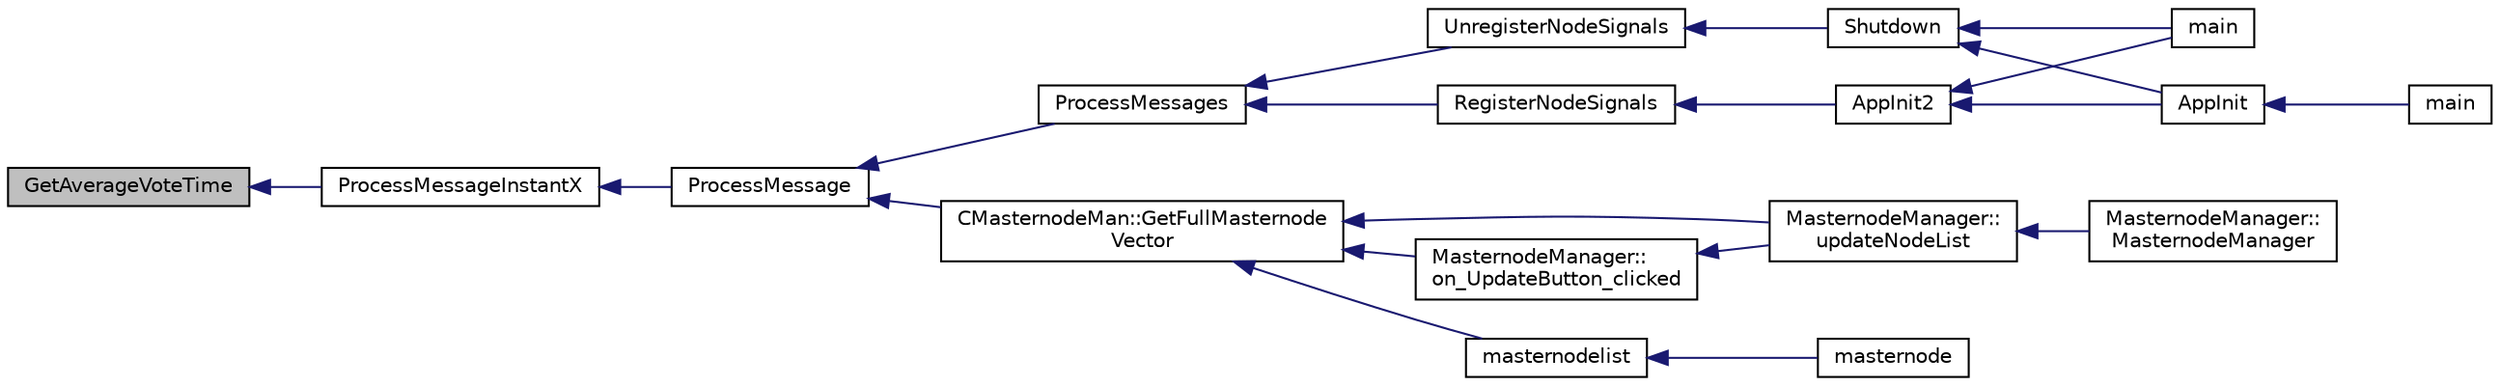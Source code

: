 digraph "GetAverageVoteTime"
{
  edge [fontname="Helvetica",fontsize="10",labelfontname="Helvetica",labelfontsize="10"];
  node [fontname="Helvetica",fontsize="10",shape=record];
  rankdir="LR";
  Node308 [label="GetAverageVoteTime",height=0.2,width=0.4,color="black", fillcolor="grey75", style="filled", fontcolor="black"];
  Node308 -> Node309 [dir="back",color="midnightblue",fontsize="10",style="solid",fontname="Helvetica"];
  Node309 [label="ProcessMessageInstantX",height=0.2,width=0.4,color="black", fillcolor="white", style="filled",URL="$d6/d5f/instantx_8h.html#aa516cb499ead2691d8ab216a499db5d0"];
  Node309 -> Node310 [dir="back",color="midnightblue",fontsize="10",style="solid",fontname="Helvetica"];
  Node310 [label="ProcessMessage",height=0.2,width=0.4,color="black", fillcolor="white", style="filled",URL="$df/d0a/main_8cpp.html#a8ba92b1a4bce3c835e887a9073d17d8e"];
  Node310 -> Node311 [dir="back",color="midnightblue",fontsize="10",style="solid",fontname="Helvetica"];
  Node311 [label="ProcessMessages",height=0.2,width=0.4,color="black", fillcolor="white", style="filled",URL="$d4/dbf/main_8h.html#a196f9318f02448b85b28d612698934fd"];
  Node311 -> Node312 [dir="back",color="midnightblue",fontsize="10",style="solid",fontname="Helvetica"];
  Node312 [label="RegisterNodeSignals",height=0.2,width=0.4,color="black", fillcolor="white", style="filled",URL="$d4/dbf/main_8h.html#ab02615ff65f91d69f8d786ec900baa8a",tooltip="Register with a network node to receive its signals. "];
  Node312 -> Node313 [dir="back",color="midnightblue",fontsize="10",style="solid",fontname="Helvetica"];
  Node313 [label="AppInit2",height=0.2,width=0.4,color="black", fillcolor="white", style="filled",URL="$d8/dc0/init_8h.html#a1a4c1bfbf6ba1db77e988b89b9cadfd3",tooltip="Initialize ion. "];
  Node313 -> Node314 [dir="back",color="midnightblue",fontsize="10",style="solid",fontname="Helvetica"];
  Node314 [label="AppInit",height=0.2,width=0.4,color="black", fillcolor="white", style="filled",URL="$d4/d35/iond_8cpp.html#ac59316b767e6984e1285f0531275286b"];
  Node314 -> Node315 [dir="back",color="midnightblue",fontsize="10",style="solid",fontname="Helvetica"];
  Node315 [label="main",height=0.2,width=0.4,color="black", fillcolor="white", style="filled",URL="$d4/d35/iond_8cpp.html#a0ddf1224851353fc92bfbff6f499fa97"];
  Node313 -> Node316 [dir="back",color="midnightblue",fontsize="10",style="solid",fontname="Helvetica"];
  Node316 [label="main",height=0.2,width=0.4,color="black", fillcolor="white", style="filled",URL="$d5/d2d/ion_8cpp.html#a0ddf1224851353fc92bfbff6f499fa97"];
  Node311 -> Node317 [dir="back",color="midnightblue",fontsize="10",style="solid",fontname="Helvetica"];
  Node317 [label="UnregisterNodeSignals",height=0.2,width=0.4,color="black", fillcolor="white", style="filled",URL="$d4/dbf/main_8h.html#a3ef0cc6e9d9d6435ee2a5569244d6ebd",tooltip="Unregister a network node. "];
  Node317 -> Node318 [dir="back",color="midnightblue",fontsize="10",style="solid",fontname="Helvetica"];
  Node318 [label="Shutdown",height=0.2,width=0.4,color="black", fillcolor="white", style="filled",URL="$d8/dc0/init_8h.html#ac5f038c2b480cf9ef5e19e3eba8dbaf9"];
  Node318 -> Node314 [dir="back",color="midnightblue",fontsize="10",style="solid",fontname="Helvetica"];
  Node318 -> Node316 [dir="back",color="midnightblue",fontsize="10",style="solid",fontname="Helvetica"];
  Node310 -> Node319 [dir="back",color="midnightblue",fontsize="10",style="solid",fontname="Helvetica"];
  Node319 [label="CMasternodeMan::GetFullMasternode\lVector",height=0.2,width=0.4,color="black", fillcolor="white", style="filled",URL="$dc/d6b/class_c_masternode_man.html#ab39e213a7601e1bef2eba1d5d63206f5"];
  Node319 -> Node320 [dir="back",color="midnightblue",fontsize="10",style="solid",fontname="Helvetica"];
  Node320 [label="MasternodeManager::\lupdateNodeList",height=0.2,width=0.4,color="black", fillcolor="white", style="filled",URL="$d9/d70/class_masternode_manager.html#a5485a8bd6ccf673027165cc1207dfae9"];
  Node320 -> Node321 [dir="back",color="midnightblue",fontsize="10",style="solid",fontname="Helvetica"];
  Node321 [label="MasternodeManager::\lMasternodeManager",height=0.2,width=0.4,color="black", fillcolor="white", style="filled",URL="$d9/d70/class_masternode_manager.html#ad18cb99065e056e6b791e2356de826bf"];
  Node319 -> Node322 [dir="back",color="midnightblue",fontsize="10",style="solid",fontname="Helvetica"];
  Node322 [label="MasternodeManager::\lon_UpdateButton_clicked",height=0.2,width=0.4,color="black", fillcolor="white", style="filled",URL="$d9/d70/class_masternode_manager.html#ae8d07b4d869e3eb09fe1be445eff0430"];
  Node322 -> Node320 [dir="back",color="midnightblue",fontsize="10",style="solid",fontname="Helvetica"];
  Node319 -> Node323 [dir="back",color="midnightblue",fontsize="10",style="solid",fontname="Helvetica"];
  Node323 [label="masternodelist",height=0.2,width=0.4,color="black", fillcolor="white", style="filled",URL="$d5/d6b/rpcstashedsend_8cpp.html#a3a7ed7e37f21eb2912afc6e776f7236c"];
  Node323 -> Node324 [dir="back",color="midnightblue",fontsize="10",style="solid",fontname="Helvetica"];
  Node324 [label="masternode",height=0.2,width=0.4,color="black", fillcolor="white", style="filled",URL="$d5/d6b/rpcstashedsend_8cpp.html#a30609e443aeb47c29ed0878d16b1b5e1"];
}
